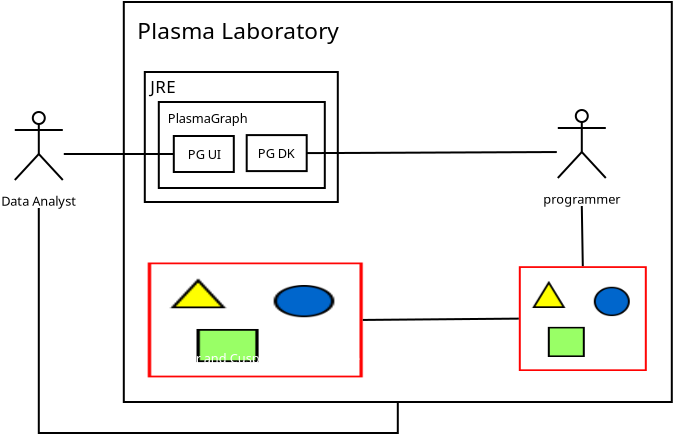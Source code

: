 <?xml version="1.0" encoding="UTF-8"?>
<dia:diagram xmlns:dia="http://www.lysator.liu.se/~alla/dia/">
  <dia:layer name="Background" visible="true" active="true">
    <dia:group>
      <dia:object type="Standard - Box" version="0" id="O0">
        <dia:attribute name="obj_pos">
          <dia:point val="18.1,26.55"/>
        </dia:attribute>
        <dia:attribute name="obj_bb">
          <dia:rectangle val="18.05,26.5;45.55,46.6"/>
        </dia:attribute>
        <dia:attribute name="elem_corner">
          <dia:point val="18.1,26.55"/>
        </dia:attribute>
        <dia:attribute name="elem_width">
          <dia:real val="27.4"/>
        </dia:attribute>
        <dia:attribute name="elem_height">
          <dia:real val="20"/>
        </dia:attribute>
        <dia:attribute name="border_width">
          <dia:real val="0.1"/>
        </dia:attribute>
        <dia:attribute name="show_background">
          <dia:boolean val="false"/>
        </dia:attribute>
      </dia:object>
      <dia:object type="Standard - Text" version="1" id="O1">
        <dia:attribute name="obj_pos">
          <dia:point val="31.8,36.55"/>
        </dia:attribute>
        <dia:attribute name="obj_bb">
          <dia:rectangle val="31.8,35.91;31.8,36.682"/>
        </dia:attribute>
        <dia:attribute name="text">
          <dia:composite type="text">
            <dia:attribute name="string">
              <dia:string>##</dia:string>
            </dia:attribute>
            <dia:attribute name="font">
              <dia:font family="sans" style="0" name="Helvetica"/>
            </dia:attribute>
            <dia:attribute name="height">
              <dia:real val="0.8"/>
            </dia:attribute>
            <dia:attribute name="pos">
              <dia:point val="31.8,36.55"/>
            </dia:attribute>
            <dia:attribute name="color">
              <dia:color val="#000000"/>
            </dia:attribute>
            <dia:attribute name="alignment">
              <dia:enum val="0"/>
            </dia:attribute>
          </dia:composite>
        </dia:attribute>
        <dia:attribute name="valign">
          <dia:enum val="3"/>
        </dia:attribute>
        <dia:connections>
          <dia:connection handle="0" to="O0" connection="8"/>
        </dia:connections>
      </dia:object>
      <dia:object type="Standard - Text" version="1" id="O2">
        <dia:attribute name="obj_pos">
          <dia:point val="18.775,28.4"/>
        </dia:attribute>
        <dia:attribute name="obj_bb">
          <dia:rectangle val="18.775,27.27;28,28.633"/>
        </dia:attribute>
        <dia:attribute name="text">
          <dia:composite type="text">
            <dia:attribute name="string">
              <dia:string>#Plasma Laboratory#</dia:string>
            </dia:attribute>
            <dia:attribute name="font">
              <dia:font family="sans" style="0" name="Helvetica"/>
            </dia:attribute>
            <dia:attribute name="height">
              <dia:real val="1.411"/>
            </dia:attribute>
            <dia:attribute name="pos">
              <dia:point val="18.775,28.4"/>
            </dia:attribute>
            <dia:attribute name="color">
              <dia:color val="#000000"/>
            </dia:attribute>
            <dia:attribute name="alignment">
              <dia:enum val="0"/>
            </dia:attribute>
          </dia:composite>
        </dia:attribute>
        <dia:attribute name="valign">
          <dia:enum val="3"/>
        </dia:attribute>
      </dia:object>
      <dia:object type="UML - Actor" version="0" id="O3">
        <dia:attribute name="obj_pos">
          <dia:point val="41,34.05"/>
        </dia:attribute>
        <dia:attribute name="obj_bb">
          <dia:rectangle val="39.252,31.3;42.748,36.8"/>
        </dia:attribute>
        <dia:attribute name="meta">
          <dia:composite type="dict"/>
        </dia:attribute>
        <dia:attribute name="elem_corner">
          <dia:point val="39.75,31.35"/>
        </dia:attribute>
        <dia:attribute name="elem_width">
          <dia:real val="2.5"/>
        </dia:attribute>
        <dia:attribute name="elem_height">
          <dia:real val="5.4"/>
        </dia:attribute>
        <dia:attribute name="line_width">
          <dia:real val="0.1"/>
        </dia:attribute>
        <dia:attribute name="line_colour">
          <dia:color val="#000000"/>
        </dia:attribute>
        <dia:attribute name="fill_colour">
          <dia:color val="#ffffff"/>
        </dia:attribute>
        <dia:attribute name="text">
          <dia:composite type="text">
            <dia:attribute name="string">
              <dia:string>#programmer#</dia:string>
            </dia:attribute>
            <dia:attribute name="font">
              <dia:font family="sans" style="0" name="Helvetica"/>
            </dia:attribute>
            <dia:attribute name="height">
              <dia:real val="0.8"/>
            </dia:attribute>
            <dia:attribute name="pos">
              <dia:point val="41,36.59"/>
            </dia:attribute>
            <dia:attribute name="color">
              <dia:color val="#000000"/>
            </dia:attribute>
            <dia:attribute name="alignment">
              <dia:enum val="1"/>
            </dia:attribute>
          </dia:composite>
        </dia:attribute>
      </dia:object>
      <dia:object type="Standard - Line" version="0" id="O4">
        <dia:attribute name="obj_pos">
          <dia:point val="41,36.75"/>
        </dia:attribute>
        <dia:attribute name="obj_bb">
          <dia:rectangle val="40.949,36.699;41.101,39.813"/>
        </dia:attribute>
        <dia:attribute name="conn_endpoints">
          <dia:point val="41,36.75"/>
          <dia:point val="41.05,39.763"/>
        </dia:attribute>
        <dia:attribute name="numcp">
          <dia:int val="1"/>
        </dia:attribute>
        <dia:connections>
          <dia:connection handle="0" to="O3" connection="6"/>
          <dia:connection handle="1" to="O19" connection="1"/>
        </dia:connections>
      </dia:object>
      <dia:object type="UML - Actor" version="0" id="O5">
        <dia:attribute name="obj_pos">
          <dia:point val="13.85,34.15"/>
        </dia:attribute>
        <dia:attribute name="obj_bb">
          <dia:rectangle val="12.068,31.4;15.633,36.9"/>
        </dia:attribute>
        <dia:attribute name="meta">
          <dia:composite type="dict"/>
        </dia:attribute>
        <dia:attribute name="elem_corner">
          <dia:point val="12.6,31.45"/>
        </dia:attribute>
        <dia:attribute name="elem_width">
          <dia:real val="2.5"/>
        </dia:attribute>
        <dia:attribute name="elem_height">
          <dia:real val="5.4"/>
        </dia:attribute>
        <dia:attribute name="line_width">
          <dia:real val="0.1"/>
        </dia:attribute>
        <dia:attribute name="line_colour">
          <dia:color val="#000000"/>
        </dia:attribute>
        <dia:attribute name="fill_colour">
          <dia:color val="#ffffff"/>
        </dia:attribute>
        <dia:attribute name="text">
          <dia:composite type="text">
            <dia:attribute name="string">
              <dia:string>#Data Analyst#</dia:string>
            </dia:attribute>
            <dia:attribute name="font">
              <dia:font family="sans" style="0" name="Helvetica"/>
            </dia:attribute>
            <dia:attribute name="height">
              <dia:real val="0.8"/>
            </dia:attribute>
            <dia:attribute name="pos">
              <dia:point val="13.85,36.69"/>
            </dia:attribute>
            <dia:attribute name="color">
              <dia:color val="#000000"/>
            </dia:attribute>
            <dia:attribute name="alignment">
              <dia:enum val="1"/>
            </dia:attribute>
          </dia:composite>
        </dia:attribute>
      </dia:object>
      <dia:object type="Standard - Line" version="0" id="O6">
        <dia:attribute name="obj_pos">
          <dia:point val="15.1,34.15"/>
        </dia:attribute>
        <dia:attribute name="obj_bb">
          <dia:rectangle val="15.05,34.1;20.65,34.2"/>
        </dia:attribute>
        <dia:attribute name="conn_endpoints">
          <dia:point val="15.1,34.15"/>
          <dia:point val="20.6,34.15"/>
        </dia:attribute>
        <dia:attribute name="numcp">
          <dia:int val="1"/>
        </dia:attribute>
        <dia:connections>
          <dia:connection handle="0" to="O5" connection="4"/>
        </dia:connections>
      </dia:object>
      <dia:object type="Standard - ZigZagLine" version="1" id="O7">
        <dia:attribute name="obj_pos">
          <dia:point val="13.85,36.85"/>
        </dia:attribute>
        <dia:attribute name="obj_bb">
          <dia:rectangle val="13.8,36.8;31.85,48.15"/>
        </dia:attribute>
        <dia:attribute name="orth_points">
          <dia:point val="13.85,36.85"/>
          <dia:point val="13.85,48.1"/>
          <dia:point val="31.8,48.1"/>
          <dia:point val="31.8,46.55"/>
        </dia:attribute>
        <dia:attribute name="orth_orient">
          <dia:enum val="1"/>
          <dia:enum val="0"/>
          <dia:enum val="1"/>
        </dia:attribute>
        <dia:attribute name="autorouting">
          <dia:boolean val="false"/>
        </dia:attribute>
        <dia:connections>
          <dia:connection handle="0" to="O5" connection="6"/>
          <dia:connection handle="1" to="O0" connection="6"/>
        </dia:connections>
      </dia:object>
      <dia:object type="Standard - Line" version="0" id="O8">
        <dia:attribute name="obj_pos">
          <dia:point val="39.75,34.05"/>
        </dia:attribute>
        <dia:attribute name="obj_bb">
          <dia:rectangle val="27.195,34.0;39.8,34.155"/>
        </dia:attribute>
        <dia:attribute name="conn_endpoints">
          <dia:point val="39.75,34.05"/>
          <dia:point val="27.245,34.105"/>
        </dia:attribute>
        <dia:attribute name="numcp">
          <dia:int val="1"/>
        </dia:attribute>
        <dia:connections>
          <dia:connection handle="0" to="O3" connection="3"/>
        </dia:connections>
      </dia:object>
      <dia:group>
        <dia:group>
          <dia:object type="Standard - Box" version="0" id="O9">
            <dia:attribute name="obj_pos">
              <dia:point val="19.15,30.05"/>
            </dia:attribute>
            <dia:attribute name="obj_bb">
              <dia:rectangle val="19.1,30;28.85,36.6"/>
            </dia:attribute>
            <dia:attribute name="elem_corner">
              <dia:point val="19.15,30.05"/>
            </dia:attribute>
            <dia:attribute name="elem_width">
              <dia:real val="9.65"/>
            </dia:attribute>
            <dia:attribute name="elem_height">
              <dia:real val="6.5"/>
            </dia:attribute>
            <dia:attribute name="border_width">
              <dia:real val="0.1"/>
            </dia:attribute>
            <dia:attribute name="show_background">
              <dia:boolean val="false"/>
            </dia:attribute>
          </dia:object>
          <dia:object type="Standard - Text" version="1" id="O10">
            <dia:attribute name="obj_pos">
              <dia:point val="19.425,31.1"/>
            </dia:attribute>
            <dia:attribute name="obj_bb">
              <dia:rectangle val="19.425,30.253;20.777,31.275"/>
            </dia:attribute>
            <dia:attribute name="text">
              <dia:composite type="text">
                <dia:attribute name="string">
                  <dia:string>#JRE#</dia:string>
                </dia:attribute>
                <dia:attribute name="font">
                  <dia:font family="sans" style="0" name="Helvetica"/>
                </dia:attribute>
                <dia:attribute name="height">
                  <dia:real val="1.058"/>
                </dia:attribute>
                <dia:attribute name="pos">
                  <dia:point val="19.425,31.1"/>
                </dia:attribute>
                <dia:attribute name="color">
                  <dia:color val="#000000"/>
                </dia:attribute>
                <dia:attribute name="alignment">
                  <dia:enum val="0"/>
                </dia:attribute>
              </dia:composite>
            </dia:attribute>
            <dia:attribute name="valign">
              <dia:enum val="3"/>
            </dia:attribute>
          </dia:object>
        </dia:group>
        <dia:group>
          <dia:object type="Standard - Box" version="0" id="O11">
            <dia:attribute name="obj_pos">
              <dia:point val="19.85,31.55"/>
            </dia:attribute>
            <dia:attribute name="obj_bb">
              <dia:rectangle val="19.8,31.5;28.2,35.9"/>
            </dia:attribute>
            <dia:attribute name="elem_corner">
              <dia:point val="19.85,31.55"/>
            </dia:attribute>
            <dia:attribute name="elem_width">
              <dia:real val="8.3"/>
            </dia:attribute>
            <dia:attribute name="elem_height">
              <dia:real val="4.3"/>
            </dia:attribute>
            <dia:attribute name="border_width">
              <dia:real val="0.1"/>
            </dia:attribute>
            <dia:attribute name="show_background">
              <dia:boolean val="false"/>
            </dia:attribute>
          </dia:object>
          <dia:object type="Standard - Text" version="1" id="O12">
            <dia:attribute name="obj_pos">
              <dia:point val="20.3,32.6"/>
            </dia:attribute>
            <dia:attribute name="obj_bb">
              <dia:rectangle val="20.3,31.96;23.997,32.733"/>
            </dia:attribute>
            <dia:attribute name="text">
              <dia:composite type="text">
                <dia:attribute name="string">
                  <dia:string>#PlasmaGraph#</dia:string>
                </dia:attribute>
                <dia:attribute name="font">
                  <dia:font family="sans" style="0" name="Helvetica"/>
                </dia:attribute>
                <dia:attribute name="height">
                  <dia:real val="0.8"/>
                </dia:attribute>
                <dia:attribute name="pos">
                  <dia:point val="20.3,32.6"/>
                </dia:attribute>
                <dia:attribute name="color">
                  <dia:color val="#000000"/>
                </dia:attribute>
                <dia:attribute name="alignment">
                  <dia:enum val="0"/>
                </dia:attribute>
              </dia:composite>
            </dia:attribute>
            <dia:attribute name="valign">
              <dia:enum val="3"/>
            </dia:attribute>
          </dia:object>
        </dia:group>
        <dia:group>
          <dia:object type="Standard - Box" version="0" id="O13">
            <dia:attribute name="obj_pos">
              <dia:point val="20.6,33.25"/>
            </dia:attribute>
            <dia:attribute name="obj_bb">
              <dia:rectangle val="20.55,33.2;23.65,35.1"/>
            </dia:attribute>
            <dia:attribute name="elem_corner">
              <dia:point val="20.6,33.25"/>
            </dia:attribute>
            <dia:attribute name="elem_width">
              <dia:real val="3"/>
            </dia:attribute>
            <dia:attribute name="elem_height">
              <dia:real val="1.8"/>
            </dia:attribute>
            <dia:attribute name="border_width">
              <dia:real val="0.1"/>
            </dia:attribute>
            <dia:attribute name="show_background">
              <dia:boolean val="false"/>
            </dia:attribute>
          </dia:object>
          <dia:object type="Standard - Text" version="1" id="O14">
            <dia:attribute name="obj_pos">
              <dia:point val="21.3,34.4"/>
            </dia:attribute>
            <dia:attribute name="obj_bb">
              <dia:rectangle val="21.3,33.76;22.94,34.532"/>
            </dia:attribute>
            <dia:attribute name="text">
              <dia:composite type="text">
                <dia:attribute name="string">
                  <dia:string>#PG UI#</dia:string>
                </dia:attribute>
                <dia:attribute name="font">
                  <dia:font family="sans" style="0" name="Helvetica"/>
                </dia:attribute>
                <dia:attribute name="height">
                  <dia:real val="0.8"/>
                </dia:attribute>
                <dia:attribute name="pos">
                  <dia:point val="21.3,34.4"/>
                </dia:attribute>
                <dia:attribute name="color">
                  <dia:color val="#000000"/>
                </dia:attribute>
                <dia:attribute name="alignment">
                  <dia:enum val="0"/>
                </dia:attribute>
              </dia:composite>
            </dia:attribute>
            <dia:attribute name="valign">
              <dia:enum val="3"/>
            </dia:attribute>
          </dia:object>
        </dia:group>
        <dia:object type="Standard - Box" version="0" id="O15">
          <dia:attribute name="obj_pos">
            <dia:point val="24.245,33.205"/>
          </dia:attribute>
          <dia:attribute name="obj_bb">
            <dia:rectangle val="24.195,33.155;27.295,35.055"/>
          </dia:attribute>
          <dia:attribute name="elem_corner">
            <dia:point val="24.245,33.205"/>
          </dia:attribute>
          <dia:attribute name="elem_width">
            <dia:real val="3"/>
          </dia:attribute>
          <dia:attribute name="elem_height">
            <dia:real val="1.8"/>
          </dia:attribute>
          <dia:attribute name="border_width">
            <dia:real val="0.1"/>
          </dia:attribute>
          <dia:attribute name="show_background">
            <dia:boolean val="false"/>
          </dia:attribute>
        </dia:object>
        <dia:object type="Standard - Text" version="1" id="O16">
          <dia:attribute name="obj_pos">
            <dia:point val="24.795,34.355"/>
          </dia:attribute>
          <dia:attribute name="obj_bb">
            <dia:rectangle val="24.795,33.715;26.587,34.487"/>
          </dia:attribute>
          <dia:attribute name="text">
            <dia:composite type="text">
              <dia:attribute name="string">
                <dia:string>#PG DK#</dia:string>
              </dia:attribute>
              <dia:attribute name="font">
                <dia:font family="sans" style="0" name="Helvetica"/>
              </dia:attribute>
              <dia:attribute name="height">
                <dia:real val="0.8"/>
              </dia:attribute>
              <dia:attribute name="pos">
                <dia:point val="24.795,34.355"/>
              </dia:attribute>
              <dia:attribute name="color">
                <dia:color val="#000000"/>
              </dia:attribute>
              <dia:attribute name="alignment">
                <dia:enum val="0"/>
              </dia:attribute>
            </dia:composite>
          </dia:attribute>
          <dia:attribute name="valign">
            <dia:enum val="3"/>
          </dia:attribute>
        </dia:object>
      </dia:group>
      <dia:group>
        <dia:object type="Standard - Image" version="0" id="O17">
          <dia:attribute name="obj_pos">
            <dia:point val="19.3,39.575"/>
          </dia:attribute>
          <dia:attribute name="obj_bb">
            <dia:rectangle val="19.25,39.525;30.1,45.37"/>
          </dia:attribute>
          <dia:attribute name="elem_corner">
            <dia:point val="19.3,39.575"/>
          </dia:attribute>
          <dia:attribute name="elem_width">
            <dia:real val="10.75"/>
          </dia:attribute>
          <dia:attribute name="elem_height">
            <dia:real val="5.745"/>
          </dia:attribute>
          <dia:attribute name="draw_border">
            <dia:boolean val="false"/>
          </dia:attribute>
          <dia:attribute name="keep_aspect">
            <dia:boolean val="false"/>
          </dia:attribute>
          <dia:attribute name="file">
            <dia:string>#C:\Users\Administrator\Desktop\tmp.png#</dia:string>
          </dia:attribute>
        </dia:object>
        <dia:object type="Standard - Text" version="1" id="O18">
          <dia:attribute name="obj_pos">
            <dia:point val="20.05,44.6"/>
          </dia:attribute>
          <dia:attribute name="obj_bb">
            <dia:rectangle val="20.05,43.96;29.273,44.733"/>
          </dia:attribute>
          <dia:attribute name="text">
            <dia:composite type="text">
              <dia:attribute name="string">
                <dia:string>#Mirror and Cusp Plasma Machine#</dia:string>
              </dia:attribute>
              <dia:attribute name="font">
                <dia:font family="sans" style="0" name="Helvetica"/>
              </dia:attribute>
              <dia:attribute name="height">
                <dia:real val="0.8"/>
              </dia:attribute>
              <dia:attribute name="pos">
                <dia:point val="20.05,44.6"/>
              </dia:attribute>
              <dia:attribute name="color">
                <dia:color val="#ffffff"/>
              </dia:attribute>
              <dia:attribute name="alignment">
                <dia:enum val="0"/>
              </dia:attribute>
            </dia:composite>
          </dia:attribute>
          <dia:attribute name="valign">
            <dia:enum val="3"/>
          </dia:attribute>
        </dia:object>
      </dia:group>
      <dia:object type="Standard - Image" version="0" id="O19">
        <dia:attribute name="obj_pos">
          <dia:point val="37.85,39.763"/>
        </dia:attribute>
        <dia:attribute name="obj_bb">
          <dia:rectangle val="37.8,39.712;44.3,45.049"/>
        </dia:attribute>
        <dia:attribute name="elem_corner">
          <dia:point val="37.85,39.763"/>
        </dia:attribute>
        <dia:attribute name="elem_width">
          <dia:real val="6.4"/>
        </dia:attribute>
        <dia:attribute name="elem_height">
          <dia:real val="5.236"/>
        </dia:attribute>
        <dia:attribute name="draw_border">
          <dia:boolean val="false"/>
        </dia:attribute>
        <dia:attribute name="keep_aspect">
          <dia:boolean val="true"/>
        </dia:attribute>
        <dia:attribute name="file">
          <dia:string>#C:\Users\Administrator\Desktop\matlab.png#</dia:string>
        </dia:attribute>
      </dia:object>
      <dia:object type="Standard - Line" version="0" id="O20">
        <dia:attribute name="obj_pos">
          <dia:point val="30.05,42.447"/>
        </dia:attribute>
        <dia:attribute name="obj_bb">
          <dia:rectangle val="30.0,42.33;37.9,42.498"/>
        </dia:attribute>
        <dia:attribute name="conn_endpoints">
          <dia:point val="30.05,42.447"/>
          <dia:point val="37.85,42.381"/>
        </dia:attribute>
        <dia:attribute name="numcp">
          <dia:int val="1"/>
        </dia:attribute>
        <dia:connections>
          <dia:connection handle="1" to="O19" connection="3"/>
        </dia:connections>
      </dia:object>
    </dia:group>
  </dia:layer>
</dia:diagram>
